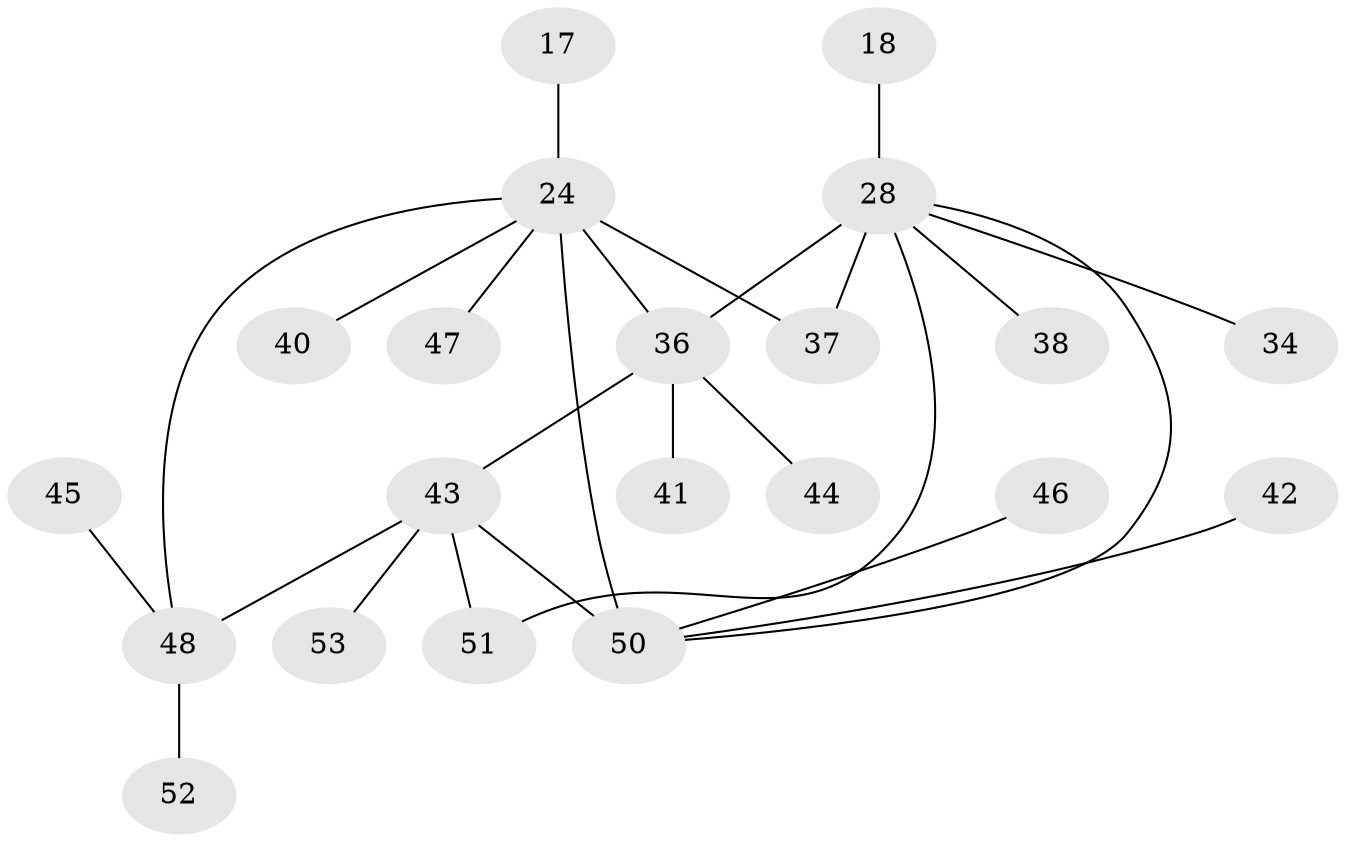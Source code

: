 // original degree distribution, {5: 0.11320754716981132, 3: 0.20754716981132076, 4: 0.11320754716981132, 6: 0.03773584905660377, 2: 0.24528301886792453, 1: 0.2830188679245283}
// Generated by graph-tools (version 1.1) at 2025/45/03/04/25 21:45:51]
// undirected, 21 vertices, 25 edges
graph export_dot {
graph [start="1"]
  node [color=gray90,style=filled];
  17;
  18;
  24 [super="+5+10"];
  28 [super="+27+26"];
  34;
  36 [super="+16+25+33"];
  37 [super="+11"];
  38 [super="+29"];
  40;
  41;
  42;
  43 [super="+3+21"];
  44;
  45;
  46;
  47;
  48 [super="+32"];
  50 [super="+49"];
  51 [super="+39"];
  52;
  53;
  17 -- 24;
  18 -- 28 [weight=5];
  24 -- 40;
  24 -- 37;
  24 -- 47;
  24 -- 50 [weight=3];
  24 -- 36;
  24 -- 48 [weight=2];
  28 -- 36 [weight=3];
  28 -- 34;
  28 -- 50;
  28 -- 37;
  28 -- 51;
  28 -- 38;
  36 -- 41;
  36 -- 43 [weight=2];
  36 -- 44;
  42 -- 50;
  43 -- 53;
  43 -- 50 [weight=2];
  43 -- 51;
  43 -- 48 [weight=2];
  45 -- 48;
  46 -- 50;
  48 -- 52;
}
